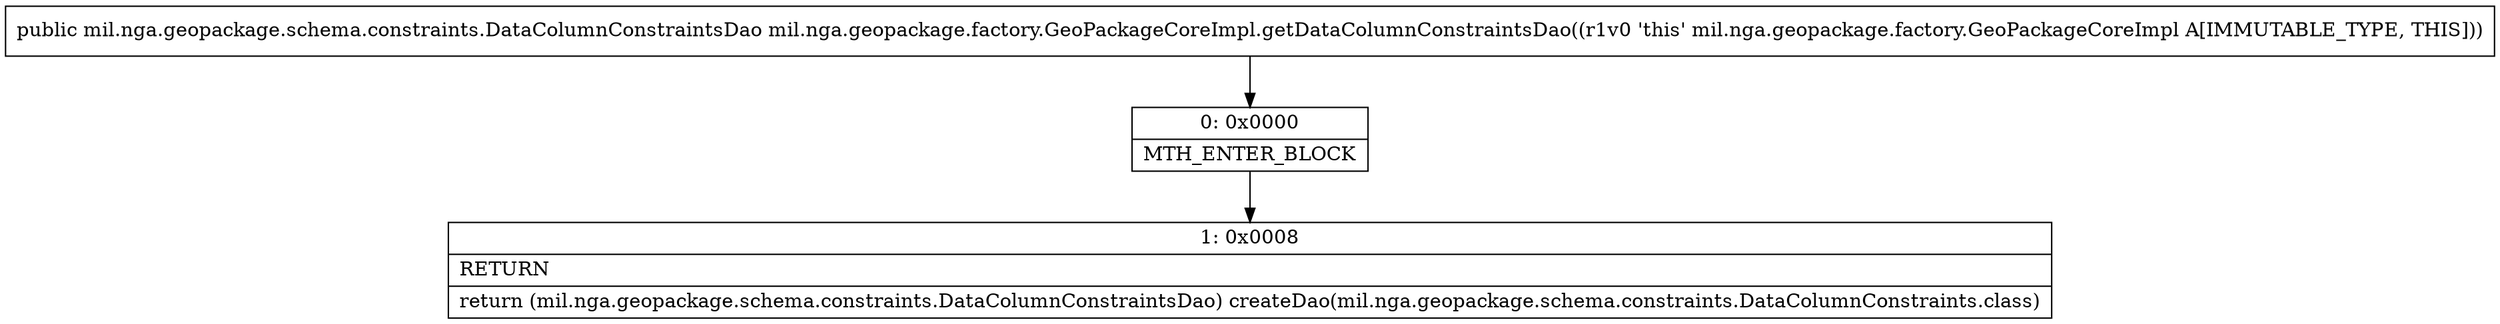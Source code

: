 digraph "CFG formil.nga.geopackage.factory.GeoPackageCoreImpl.getDataColumnConstraintsDao()Lmil\/nga\/geopackage\/schema\/constraints\/DataColumnConstraintsDao;" {
Node_0 [shape=record,label="{0\:\ 0x0000|MTH_ENTER_BLOCK\l}"];
Node_1 [shape=record,label="{1\:\ 0x0008|RETURN\l|return (mil.nga.geopackage.schema.constraints.DataColumnConstraintsDao) createDao(mil.nga.geopackage.schema.constraints.DataColumnConstraints.class)\l}"];
MethodNode[shape=record,label="{public mil.nga.geopackage.schema.constraints.DataColumnConstraintsDao mil.nga.geopackage.factory.GeoPackageCoreImpl.getDataColumnConstraintsDao((r1v0 'this' mil.nga.geopackage.factory.GeoPackageCoreImpl A[IMMUTABLE_TYPE, THIS])) }"];
MethodNode -> Node_0;
Node_0 -> Node_1;
}

